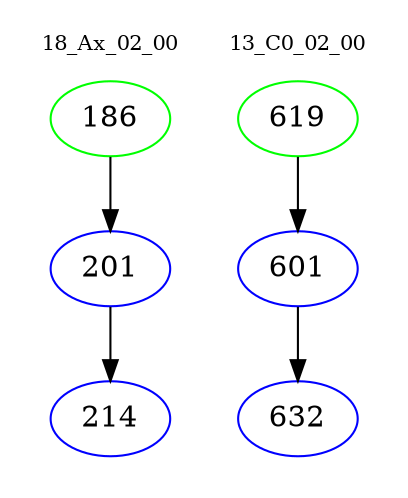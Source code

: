digraph{
subgraph cluster_0 {
color = white
label = "18_Ax_02_00";
fontsize=10;
T0_186 [label="186", color="green"]
T0_186 -> T0_201 [color="black"]
T0_201 [label="201", color="blue"]
T0_201 -> T0_214 [color="black"]
T0_214 [label="214", color="blue"]
}
subgraph cluster_1 {
color = white
label = "13_C0_02_00";
fontsize=10;
T1_619 [label="619", color="green"]
T1_619 -> T1_601 [color="black"]
T1_601 [label="601", color="blue"]
T1_601 -> T1_632 [color="black"]
T1_632 [label="632", color="blue"]
}
}
